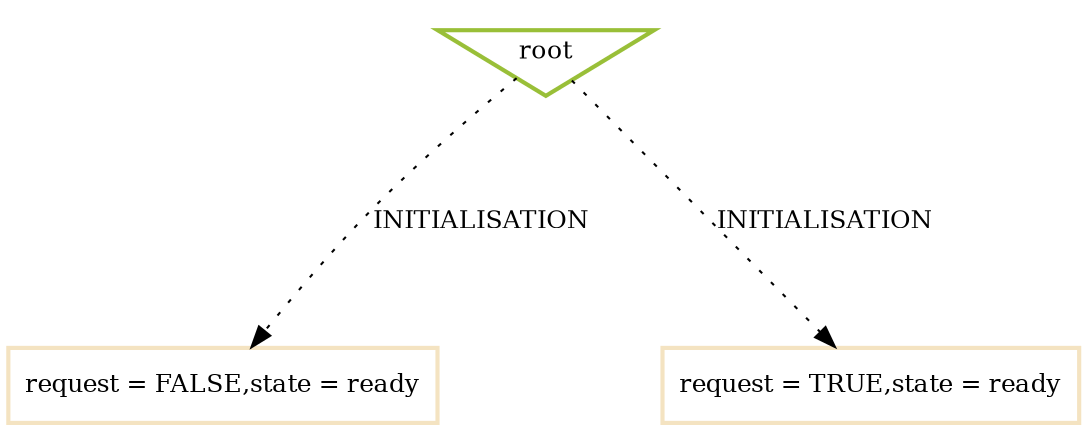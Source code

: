 digraph visited_states {
graph [nodesep=1.5, ranksep=1.5];
root [shape=invtriangle, color="#99BF38", fontsize=12, penwidth=2, label="root"];

root -> 0 [style = dotted, color = black, label="INITIALISATION", fontsize=12];
root -> 1 [style = dotted, color = black, label="INITIALISATION", fontsize=12];

0 [shape=box, color="#F4E3C1", fontsize=12, penwidth=2, label="request = FALSE,state = ready"];


1 [shape=box, color="#F4E3C1", fontsize=12, penwidth=2, label="request = TRUE,state = ready"];


}
